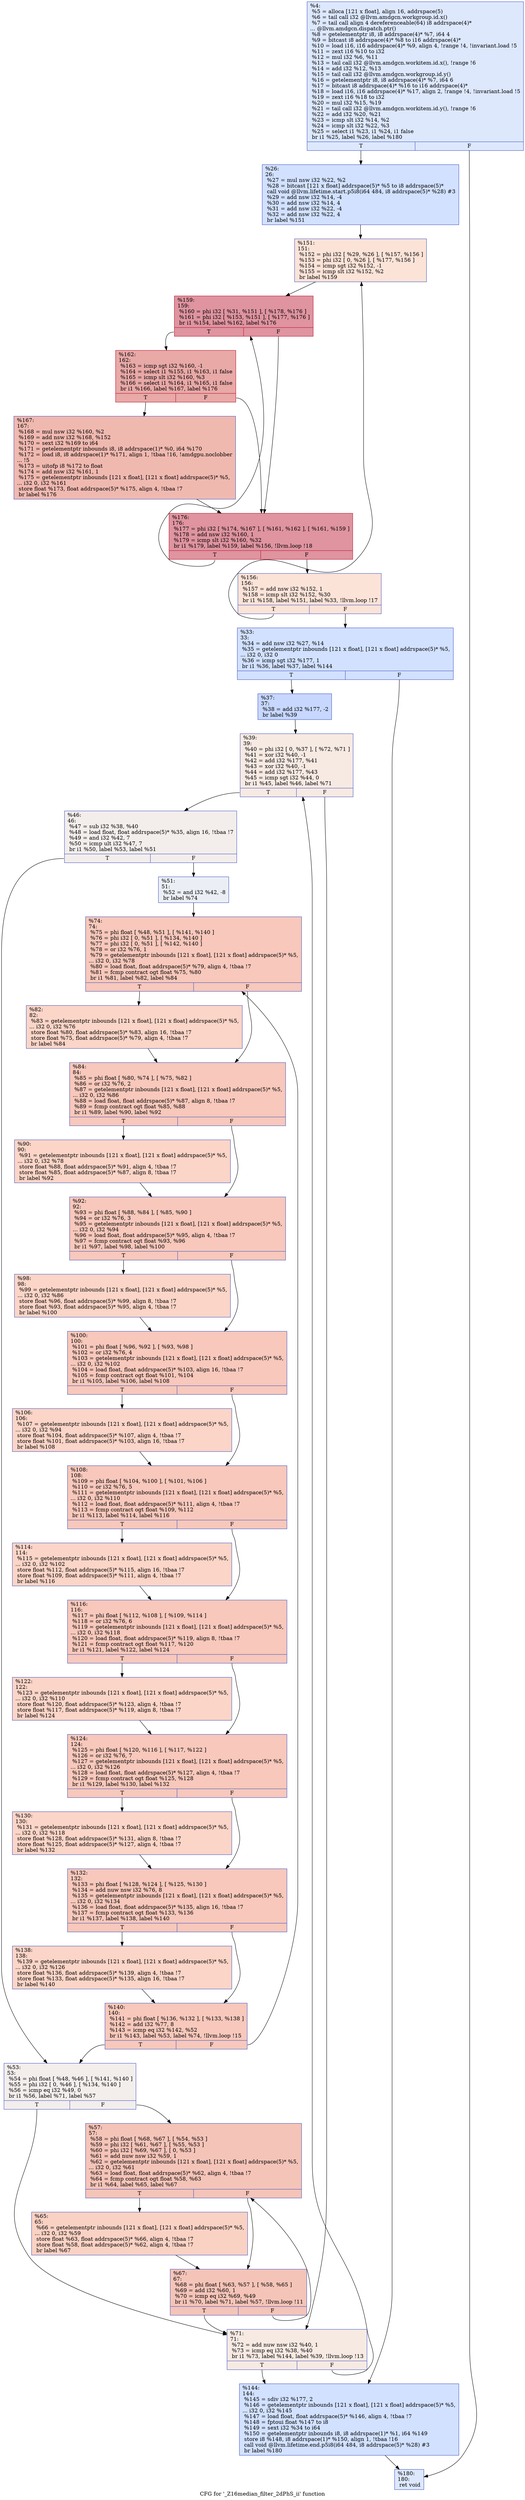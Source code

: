 digraph "CFG for '_Z16median_filter_2dPhS_ii' function" {
	label="CFG for '_Z16median_filter_2dPhS_ii' function";

	Node0x52f82a0 [shape=record,color="#3d50c3ff", style=filled, fillcolor="#b2ccfb70",label="{%4:\l  %5 = alloca [121 x float], align 16, addrspace(5)\l  %6 = tail call i32 @llvm.amdgcn.workgroup.id.x()\l  %7 = tail call align 4 dereferenceable(64) i8 addrspace(4)*\l... @llvm.amdgcn.dispatch.ptr()\l  %8 = getelementptr i8, i8 addrspace(4)* %7, i64 4\l  %9 = bitcast i8 addrspace(4)* %8 to i16 addrspace(4)*\l  %10 = load i16, i16 addrspace(4)* %9, align 4, !range !4, !invariant.load !5\l  %11 = zext i16 %10 to i32\l  %12 = mul i32 %6, %11\l  %13 = tail call i32 @llvm.amdgcn.workitem.id.x(), !range !6\l  %14 = add i32 %12, %13\l  %15 = tail call i32 @llvm.amdgcn.workgroup.id.y()\l  %16 = getelementptr i8, i8 addrspace(4)* %7, i64 6\l  %17 = bitcast i8 addrspace(4)* %16 to i16 addrspace(4)*\l  %18 = load i16, i16 addrspace(4)* %17, align 2, !range !4, !invariant.load !5\l  %19 = zext i16 %18 to i32\l  %20 = mul i32 %15, %19\l  %21 = tail call i32 @llvm.amdgcn.workitem.id.y(), !range !6\l  %22 = add i32 %20, %21\l  %23 = icmp slt i32 %14, %2\l  %24 = icmp slt i32 %22, %3\l  %25 = select i1 %23, i1 %24, i1 false\l  br i1 %25, label %26, label %180\l|{<s0>T|<s1>F}}"];
	Node0x52f82a0:s0 -> Node0x52fc420;
	Node0x52f82a0:s1 -> Node0x52fc4b0;
	Node0x52fc420 [shape=record,color="#3d50c3ff", style=filled, fillcolor="#9abbff70",label="{%26:\l26:                                               \l  %27 = mul nsw i32 %22, %2\l  %28 = bitcast [121 x float] addrspace(5)* %5 to i8 addrspace(5)*\l  call void @llvm.lifetime.start.p5i8(i64 484, i8 addrspace(5)* %28) #3\l  %29 = add nsw i32 %14, -4\l  %30 = add nsw i32 %14, 4\l  %31 = add nsw i32 %22, -4\l  %32 = add nsw i32 %22, 4\l  br label %151\l}"];
	Node0x52fc420 -> Node0x52faa60;
	Node0x52fab20 [shape=record,color="#3d50c3ff", style=filled, fillcolor="#9abbff70",label="{%33:\l33:                                               \l  %34 = add nsw i32 %27, %14\l  %35 = getelementptr inbounds [121 x float], [121 x float] addrspace(5)* %5,\l... i32 0, i32 0\l  %36 = icmp sgt i32 %177, 1\l  br i1 %36, label %37, label %144\l|{<s0>T|<s1>F}}"];
	Node0x52fab20:s0 -> Node0x52fcf70;
	Node0x52fab20:s1 -> Node0x52fd000;
	Node0x52fcf70 [shape=record,color="#3d50c3ff", style=filled, fillcolor="#81a4fb70",label="{%37:\l37:                                               \l  %38 = add i32 %177, -2\l  br label %39\l}"];
	Node0x52fcf70 -> Node0x52fd200;
	Node0x52fd200 [shape=record,color="#3d50c3ff", style=filled, fillcolor="#eed0c070",label="{%39:\l39:                                               \l  %40 = phi i32 [ 0, %37 ], [ %72, %71 ]\l  %41 = xor i32 %40, -1\l  %42 = add i32 %177, %41\l  %43 = xor i32 %40, -1\l  %44 = add i32 %177, %43\l  %45 = icmp sgt i32 %44, 0\l  br i1 %45, label %46, label %71\l|{<s0>T|<s1>F}}"];
	Node0x52fd200:s0 -> Node0x52fd730;
	Node0x52fd200:s1 -> Node0x52fd2f0;
	Node0x52fd730 [shape=record,color="#3d50c3ff", style=filled, fillcolor="#e3d9d370",label="{%46:\l46:                                               \l  %47 = sub i32 %38, %40\l  %48 = load float, float addrspace(5)* %35, align 16, !tbaa !7\l  %49 = and i32 %42, 7\l  %50 = icmp ult i32 %47, 7\l  br i1 %50, label %53, label %51\l|{<s0>T|<s1>F}}"];
	Node0x52fd730:s0 -> Node0x52fdbc0;
	Node0x52fd730:s1 -> Node0x52fdc50;
	Node0x52fdc50 [shape=record,color="#3d50c3ff", style=filled, fillcolor="#d1dae970",label="{%51:\l51:                                               \l  %52 = and i32 %42, -8\l  br label %74\l}"];
	Node0x52fdc50 -> Node0x52fde50;
	Node0x52fdbc0 [shape=record,color="#3d50c3ff", style=filled, fillcolor="#e3d9d370",label="{%53:\l53:                                               \l  %54 = phi float [ %48, %46 ], [ %141, %140 ]\l  %55 = phi i32 [ 0, %46 ], [ %134, %140 ]\l  %56 = icmp eq i32 %49, 0\l  br i1 %56, label %71, label %57\l|{<s0>T|<s1>F}}"];
	Node0x52fdbc0:s0 -> Node0x52fd2f0;
	Node0x52fdbc0:s1 -> Node0x52fe230;
	Node0x52fe230 [shape=record,color="#3d50c3ff", style=filled, fillcolor="#e97a5f70",label="{%57:\l57:                                               \l  %58 = phi float [ %68, %67 ], [ %54, %53 ]\l  %59 = phi i32 [ %61, %67 ], [ %55, %53 ]\l  %60 = phi i32 [ %69, %67 ], [ 0, %53 ]\l  %61 = add nuw nsw i32 %59, 1\l  %62 = getelementptr inbounds [121 x float], [121 x float] addrspace(5)* %5,\l... i32 0, i32 %61\l  %63 = load float, float addrspace(5)* %62, align 4, !tbaa !7\l  %64 = fcmp contract ogt float %58, %63\l  br i1 %64, label %65, label %67\l|{<s0>T|<s1>F}}"];
	Node0x52fe230:s0 -> Node0x52fe4e0;
	Node0x52fe230:s1 -> Node0x52fe3a0;
	Node0x52fe4e0 [shape=record,color="#3d50c3ff", style=filled, fillcolor="#f4987a70",label="{%65:\l65:                                               \l  %66 = getelementptr inbounds [121 x float], [121 x float] addrspace(5)* %5,\l... i32 0, i32 %59\l  store float %63, float addrspace(5)* %66, align 4, !tbaa !7\l  store float %58, float addrspace(5)* %62, align 4, !tbaa !7\l  br label %67\l}"];
	Node0x52fe4e0 -> Node0x52fe3a0;
	Node0x52fe3a0 [shape=record,color="#3d50c3ff", style=filled, fillcolor="#e97a5f70",label="{%67:\l67:                                               \l  %68 = phi float [ %63, %57 ], [ %58, %65 ]\l  %69 = add i32 %60, 1\l  %70 = icmp eq i32 %69, %49\l  br i1 %70, label %71, label %57, !llvm.loop !11\l|{<s0>T|<s1>F}}"];
	Node0x52fe3a0:s0 -> Node0x52fd2f0;
	Node0x52fe3a0:s1 -> Node0x52fe230;
	Node0x52fd2f0 [shape=record,color="#3d50c3ff", style=filled, fillcolor="#eed0c070",label="{%71:\l71:                                               \l  %72 = add nuw nsw i32 %40, 1\l  %73 = icmp eq i32 %38, %40\l  br i1 %73, label %144, label %39, !llvm.loop !13\l|{<s0>T|<s1>F}}"];
	Node0x52fd2f0:s0 -> Node0x52fd000;
	Node0x52fd2f0:s1 -> Node0x52fd200;
	Node0x52fde50 [shape=record,color="#3d50c3ff", style=filled, fillcolor="#ed836670",label="{%74:\l74:                                               \l  %75 = phi float [ %48, %51 ], [ %141, %140 ]\l  %76 = phi i32 [ 0, %51 ], [ %134, %140 ]\l  %77 = phi i32 [ 0, %51 ], [ %142, %140 ]\l  %78 = or i32 %76, 1\l  %79 = getelementptr inbounds [121 x float], [121 x float] addrspace(5)* %5,\l... i32 0, i32 %78\l  %80 = load float, float addrspace(5)* %79, align 4, !tbaa !7\l  %81 = fcmp contract ogt float %75, %80\l  br i1 %81, label %82, label %84\l|{<s0>T|<s1>F}}"];
	Node0x52fde50:s0 -> Node0x52ffed0;
	Node0x52fde50:s1 -> Node0x52fff60;
	Node0x52ffed0 [shape=record,color="#3d50c3ff", style=filled, fillcolor="#f5a08170",label="{%82:\l82:                                               \l  %83 = getelementptr inbounds [121 x float], [121 x float] addrspace(5)* %5,\l... i32 0, i32 %76\l  store float %80, float addrspace(5)* %83, align 16, !tbaa !7\l  store float %75, float addrspace(5)* %79, align 4, !tbaa !7\l  br label %84\l}"];
	Node0x52ffed0 -> Node0x52fff60;
	Node0x52fff60 [shape=record,color="#3d50c3ff", style=filled, fillcolor="#ed836670",label="{%84:\l84:                                               \l  %85 = phi float [ %80, %74 ], [ %75, %82 ]\l  %86 = or i32 %76, 2\l  %87 = getelementptr inbounds [121 x float], [121 x float] addrspace(5)* %5,\l... i32 0, i32 %86\l  %88 = load float, float addrspace(5)* %87, align 8, !tbaa !7\l  %89 = fcmp contract ogt float %85, %88\l  br i1 %89, label %90, label %92\l|{<s0>T|<s1>F}}"];
	Node0x52fff60:s0 -> Node0x53005f0;
	Node0x52fff60:s1 -> Node0x5300640;
	Node0x53005f0 [shape=record,color="#3d50c3ff", style=filled, fillcolor="#f5a08170",label="{%90:\l90:                                               \l  %91 = getelementptr inbounds [121 x float], [121 x float] addrspace(5)* %5,\l... i32 0, i32 %78\l  store float %88, float addrspace(5)* %91, align 4, !tbaa !7\l  store float %85, float addrspace(5)* %87, align 8, !tbaa !7\l  br label %92\l}"];
	Node0x53005f0 -> Node0x5300640;
	Node0x5300640 [shape=record,color="#3d50c3ff", style=filled, fillcolor="#ed836670",label="{%92:\l92:                                               \l  %93 = phi float [ %88, %84 ], [ %85, %90 ]\l  %94 = or i32 %76, 3\l  %95 = getelementptr inbounds [121 x float], [121 x float] addrspace(5)* %5,\l... i32 0, i32 %94\l  %96 = load float, float addrspace(5)* %95, align 4, !tbaa !7\l  %97 = fcmp contract ogt float %93, %96\l  br i1 %97, label %98, label %100\l|{<s0>T|<s1>F}}"];
	Node0x5300640:s0 -> Node0x5300c90;
	Node0x5300640:s1 -> Node0x5300ce0;
	Node0x5300c90 [shape=record,color="#3d50c3ff", style=filled, fillcolor="#f5a08170",label="{%98:\l98:                                               \l  %99 = getelementptr inbounds [121 x float], [121 x float] addrspace(5)* %5,\l... i32 0, i32 %86\l  store float %96, float addrspace(5)* %99, align 8, !tbaa !7\l  store float %93, float addrspace(5)* %95, align 4, !tbaa !7\l  br label %100\l}"];
	Node0x5300c90 -> Node0x5300ce0;
	Node0x5300ce0 [shape=record,color="#3d50c3ff", style=filled, fillcolor="#ed836670",label="{%100:\l100:                                              \l  %101 = phi float [ %96, %92 ], [ %93, %98 ]\l  %102 = or i32 %76, 4\l  %103 = getelementptr inbounds [121 x float], [121 x float] addrspace(5)* %5,\l... i32 0, i32 %102\l  %104 = load float, float addrspace(5)* %103, align 16, !tbaa !7\l  %105 = fcmp contract ogt float %101, %104\l  br i1 %105, label %106, label %108\l|{<s0>T|<s1>F}}"];
	Node0x5300ce0:s0 -> Node0x5301330;
	Node0x5300ce0:s1 -> Node0x5301380;
	Node0x5301330 [shape=record,color="#3d50c3ff", style=filled, fillcolor="#f5a08170",label="{%106:\l106:                                              \l  %107 = getelementptr inbounds [121 x float], [121 x float] addrspace(5)* %5,\l... i32 0, i32 %94\l  store float %104, float addrspace(5)* %107, align 4, !tbaa !7\l  store float %101, float addrspace(5)* %103, align 16, !tbaa !7\l  br label %108\l}"];
	Node0x5301330 -> Node0x5301380;
	Node0x5301380 [shape=record,color="#3d50c3ff", style=filled, fillcolor="#ed836670",label="{%108:\l108:                                              \l  %109 = phi float [ %104, %100 ], [ %101, %106 ]\l  %110 = or i32 %76, 5\l  %111 = getelementptr inbounds [121 x float], [121 x float] addrspace(5)* %5,\l... i32 0, i32 %110\l  %112 = load float, float addrspace(5)* %111, align 4, !tbaa !7\l  %113 = fcmp contract ogt float %109, %112\l  br i1 %113, label %114, label %116\l|{<s0>T|<s1>F}}"];
	Node0x5301380:s0 -> Node0x53019d0;
	Node0x5301380:s1 -> Node0x5301a20;
	Node0x53019d0 [shape=record,color="#3d50c3ff", style=filled, fillcolor="#f5a08170",label="{%114:\l114:                                              \l  %115 = getelementptr inbounds [121 x float], [121 x float] addrspace(5)* %5,\l... i32 0, i32 %102\l  store float %112, float addrspace(5)* %115, align 16, !tbaa !7\l  store float %109, float addrspace(5)* %111, align 4, !tbaa !7\l  br label %116\l}"];
	Node0x53019d0 -> Node0x5301a20;
	Node0x5301a20 [shape=record,color="#3d50c3ff", style=filled, fillcolor="#ed836670",label="{%116:\l116:                                              \l  %117 = phi float [ %112, %108 ], [ %109, %114 ]\l  %118 = or i32 %76, 6\l  %119 = getelementptr inbounds [121 x float], [121 x float] addrspace(5)* %5,\l... i32 0, i32 %118\l  %120 = load float, float addrspace(5)* %119, align 8, !tbaa !7\l  %121 = fcmp contract ogt float %117, %120\l  br i1 %121, label %122, label %124\l|{<s0>T|<s1>F}}"];
	Node0x5301a20:s0 -> Node0x53020a0;
	Node0x5301a20:s1 -> Node0x53020f0;
	Node0x53020a0 [shape=record,color="#3d50c3ff", style=filled, fillcolor="#f5a08170",label="{%122:\l122:                                              \l  %123 = getelementptr inbounds [121 x float], [121 x float] addrspace(5)* %5,\l... i32 0, i32 %110\l  store float %120, float addrspace(5)* %123, align 4, !tbaa !7\l  store float %117, float addrspace(5)* %119, align 8, !tbaa !7\l  br label %124\l}"];
	Node0x53020a0 -> Node0x53020f0;
	Node0x53020f0 [shape=record,color="#3d50c3ff", style=filled, fillcolor="#ed836670",label="{%124:\l124:                                              \l  %125 = phi float [ %120, %116 ], [ %117, %122 ]\l  %126 = or i32 %76, 7\l  %127 = getelementptr inbounds [121 x float], [121 x float] addrspace(5)* %5,\l... i32 0, i32 %126\l  %128 = load float, float addrspace(5)* %127, align 4, !tbaa !7\l  %129 = fcmp contract ogt float %125, %128\l  br i1 %129, label %130, label %132\l|{<s0>T|<s1>F}}"];
	Node0x53020f0:s0 -> Node0x52ff010;
	Node0x53020f0:s1 -> Node0x52ff060;
	Node0x52ff010 [shape=record,color="#3d50c3ff", style=filled, fillcolor="#f5a08170",label="{%130:\l130:                                              \l  %131 = getelementptr inbounds [121 x float], [121 x float] addrspace(5)* %5,\l... i32 0, i32 %118\l  store float %128, float addrspace(5)* %131, align 8, !tbaa !7\l  store float %125, float addrspace(5)* %127, align 4, !tbaa !7\l  br label %132\l}"];
	Node0x52ff010 -> Node0x52ff060;
	Node0x52ff060 [shape=record,color="#3d50c3ff", style=filled, fillcolor="#ed836670",label="{%132:\l132:                                              \l  %133 = phi float [ %128, %124 ], [ %125, %130 ]\l  %134 = add nuw nsw i32 %76, 8\l  %135 = getelementptr inbounds [121 x float], [121 x float] addrspace(5)* %5,\l... i32 0, i32 %134\l  %136 = load float, float addrspace(5)* %135, align 16, !tbaa !7\l  %137 = fcmp contract ogt float %133, %136\l  br i1 %137, label %138, label %140\l|{<s0>T|<s1>F}}"];
	Node0x52ff060:s0 -> Node0x53031e0;
	Node0x52ff060:s1 -> Node0x52fdf40;
	Node0x53031e0 [shape=record,color="#3d50c3ff", style=filled, fillcolor="#f5a08170",label="{%138:\l138:                                              \l  %139 = getelementptr inbounds [121 x float], [121 x float] addrspace(5)* %5,\l... i32 0, i32 %126\l  store float %136, float addrspace(5)* %139, align 4, !tbaa !7\l  store float %133, float addrspace(5)* %135, align 16, !tbaa !7\l  br label %140\l}"];
	Node0x53031e0 -> Node0x52fdf40;
	Node0x52fdf40 [shape=record,color="#3d50c3ff", style=filled, fillcolor="#ed836670",label="{%140:\l140:                                              \l  %141 = phi float [ %136, %132 ], [ %133, %138 ]\l  %142 = add i32 %77, 8\l  %143 = icmp eq i32 %142, %52\l  br i1 %143, label %53, label %74, !llvm.loop !15\l|{<s0>T|<s1>F}}"];
	Node0x52fdf40:s0 -> Node0x52fdbc0;
	Node0x52fdf40:s1 -> Node0x52fde50;
	Node0x52fd000 [shape=record,color="#3d50c3ff", style=filled, fillcolor="#9abbff70",label="{%144:\l144:                                              \l  %145 = sdiv i32 %177, 2\l  %146 = getelementptr inbounds [121 x float], [121 x float] addrspace(5)* %5,\l... i32 0, i32 %145\l  %147 = load float, float addrspace(5)* %146, align 4, !tbaa !7\l  %148 = fptoui float %147 to i8\l  %149 = sext i32 %34 to i64\l  %150 = getelementptr inbounds i8, i8 addrspace(1)* %1, i64 %149\l  store i8 %148, i8 addrspace(1)* %150, align 1, !tbaa !16\l  call void @llvm.lifetime.end.p5i8(i64 484, i8 addrspace(5)* %28) #3\l  br label %180\l}"];
	Node0x52fd000 -> Node0x52fc4b0;
	Node0x52faa60 [shape=record,color="#3d50c3ff", style=filled, fillcolor="#f6bfa670",label="{%151:\l151:                                              \l  %152 = phi i32 [ %29, %26 ], [ %157, %156 ]\l  %153 = phi i32 [ 0, %26 ], [ %177, %156 ]\l  %154 = icmp sgt i32 %152, -1\l  %155 = icmp slt i32 %152, %2\l  br label %159\l}"];
	Node0x52faa60 -> Node0x53040d0;
	Node0x5303e00 [shape=record,color="#3d50c3ff", style=filled, fillcolor="#f6bfa670",label="{%156:\l156:                                              \l  %157 = add nsw i32 %152, 1\l  %158 = icmp slt i32 %152, %30\l  br i1 %158, label %151, label %33, !llvm.loop !17\l|{<s0>T|<s1>F}}"];
	Node0x5303e00:s0 -> Node0x52faa60;
	Node0x5303e00:s1 -> Node0x52fab20;
	Node0x53040d0 [shape=record,color="#b70d28ff", style=filled, fillcolor="#b70d2870",label="{%159:\l159:                                              \l  %160 = phi i32 [ %31, %151 ], [ %178, %176 ]\l  %161 = phi i32 [ %153, %151 ], [ %177, %176 ]\l  br i1 %154, label %162, label %176\l|{<s0>T|<s1>F}}"];
	Node0x53040d0:s0 -> Node0x5304650;
	Node0x53040d0:s1 -> Node0x5304460;
	Node0x5304650 [shape=record,color="#b70d28ff", style=filled, fillcolor="#ca3b3770",label="{%162:\l162:                                              \l  %163 = icmp sgt i32 %160, -1\l  %164 = select i1 %155, i1 %163, i1 false\l  %165 = icmp slt i32 %160, %3\l  %166 = select i1 %164, i1 %165, i1 false\l  br i1 %166, label %167, label %176\l|{<s0>T|<s1>F}}"];
	Node0x5304650:s0 -> Node0x5304a10;
	Node0x5304650:s1 -> Node0x5304460;
	Node0x5304a10 [shape=record,color="#3d50c3ff", style=filled, fillcolor="#de614d70",label="{%167:\l167:                                              \l  %168 = mul nsw i32 %160, %2\l  %169 = add nsw i32 %168, %152\l  %170 = sext i32 %169 to i64\l  %171 = getelementptr inbounds i8, i8 addrspace(1)* %0, i64 %170\l  %172 = load i8, i8 addrspace(1)* %171, align 1, !tbaa !16, !amdgpu.noclobber\l... !5\l  %173 = uitofp i8 %172 to float\l  %174 = add nsw i32 %161, 1\l  %175 = getelementptr inbounds [121 x float], [121 x float] addrspace(5)* %5,\l... i32 0, i32 %161\l  store float %173, float addrspace(5)* %175, align 4, !tbaa !7\l  br label %176\l}"];
	Node0x5304a10 -> Node0x5304460;
	Node0x5304460 [shape=record,color="#b70d28ff", style=filled, fillcolor="#b70d2870",label="{%176:\l176:                                              \l  %177 = phi i32 [ %174, %167 ], [ %161, %162 ], [ %161, %159 ]\l  %178 = add nsw i32 %160, 1\l  %179 = icmp slt i32 %160, %32\l  br i1 %179, label %159, label %156, !llvm.loop !18\l|{<s0>T|<s1>F}}"];
	Node0x5304460:s0 -> Node0x53040d0;
	Node0x5304460:s1 -> Node0x5303e00;
	Node0x52fc4b0 [shape=record,color="#3d50c3ff", style=filled, fillcolor="#b2ccfb70",label="{%180:\l180:                                              \l  ret void\l}"];
}
